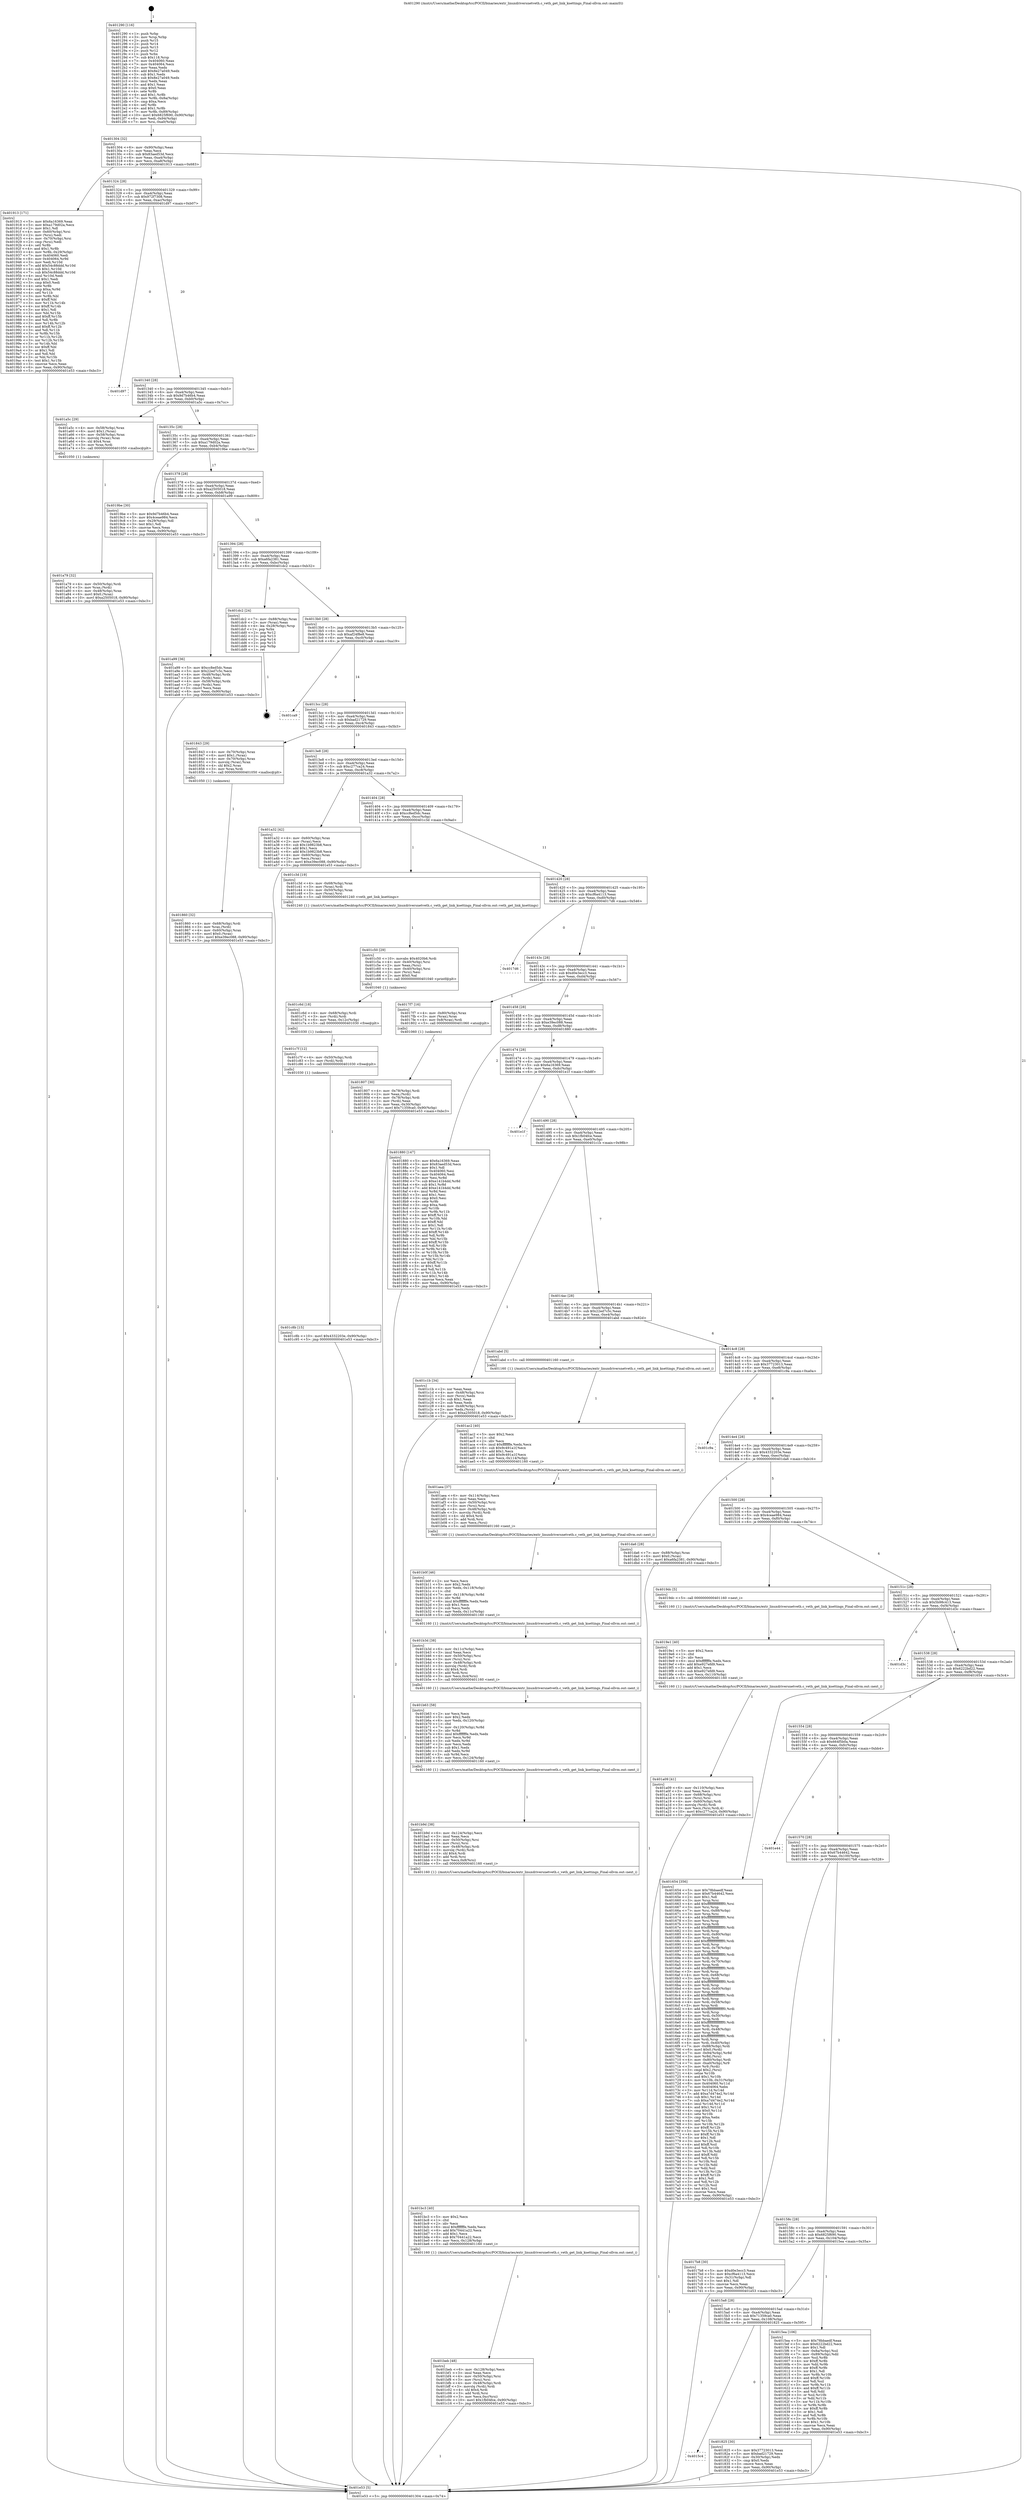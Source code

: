 digraph "0x401290" {
  label = "0x401290 (/mnt/c/Users/mathe/Desktop/tcc/POCII/binaries/extr_linuxdriversnetveth.c_veth_get_link_ksettings_Final-ollvm.out::main(0))"
  labelloc = "t"
  node[shape=record]

  Entry [label="",width=0.3,height=0.3,shape=circle,fillcolor=black,style=filled]
  "0x401304" [label="{
     0x401304 [32]\l
     | [instrs]\l
     &nbsp;&nbsp;0x401304 \<+6\>: mov -0x90(%rbp),%eax\l
     &nbsp;&nbsp;0x40130a \<+2\>: mov %eax,%ecx\l
     &nbsp;&nbsp;0x40130c \<+6\>: sub $0x83aed53d,%ecx\l
     &nbsp;&nbsp;0x401312 \<+6\>: mov %eax,-0xa4(%rbp)\l
     &nbsp;&nbsp;0x401318 \<+6\>: mov %ecx,-0xa8(%rbp)\l
     &nbsp;&nbsp;0x40131e \<+6\>: je 0000000000401913 \<main+0x683\>\l
  }"]
  "0x401913" [label="{
     0x401913 [171]\l
     | [instrs]\l
     &nbsp;&nbsp;0x401913 \<+5\>: mov $0x6a16369,%eax\l
     &nbsp;&nbsp;0x401918 \<+5\>: mov $0xa179d02a,%ecx\l
     &nbsp;&nbsp;0x40191d \<+2\>: mov $0x1,%dl\l
     &nbsp;&nbsp;0x40191f \<+4\>: mov -0x60(%rbp),%rsi\l
     &nbsp;&nbsp;0x401923 \<+2\>: mov (%rsi),%edi\l
     &nbsp;&nbsp;0x401925 \<+4\>: mov -0x70(%rbp),%rsi\l
     &nbsp;&nbsp;0x401929 \<+2\>: cmp (%rsi),%edi\l
     &nbsp;&nbsp;0x40192b \<+4\>: setl %r8b\l
     &nbsp;&nbsp;0x40192f \<+4\>: and $0x1,%r8b\l
     &nbsp;&nbsp;0x401933 \<+4\>: mov %r8b,-0x29(%rbp)\l
     &nbsp;&nbsp;0x401937 \<+7\>: mov 0x404060,%edi\l
     &nbsp;&nbsp;0x40193e \<+8\>: mov 0x404064,%r9d\l
     &nbsp;&nbsp;0x401946 \<+3\>: mov %edi,%r10d\l
     &nbsp;&nbsp;0x401949 \<+7\>: add $0x54c88ddd,%r10d\l
     &nbsp;&nbsp;0x401950 \<+4\>: sub $0x1,%r10d\l
     &nbsp;&nbsp;0x401954 \<+7\>: sub $0x54c88ddd,%r10d\l
     &nbsp;&nbsp;0x40195b \<+4\>: imul %r10d,%edi\l
     &nbsp;&nbsp;0x40195f \<+3\>: and $0x1,%edi\l
     &nbsp;&nbsp;0x401962 \<+3\>: cmp $0x0,%edi\l
     &nbsp;&nbsp;0x401965 \<+4\>: sete %r8b\l
     &nbsp;&nbsp;0x401969 \<+4\>: cmp $0xa,%r9d\l
     &nbsp;&nbsp;0x40196d \<+4\>: setl %r11b\l
     &nbsp;&nbsp;0x401971 \<+3\>: mov %r8b,%bl\l
     &nbsp;&nbsp;0x401974 \<+3\>: xor $0xff,%bl\l
     &nbsp;&nbsp;0x401977 \<+3\>: mov %r11b,%r14b\l
     &nbsp;&nbsp;0x40197a \<+4\>: xor $0xff,%r14b\l
     &nbsp;&nbsp;0x40197e \<+3\>: xor $0x1,%dl\l
     &nbsp;&nbsp;0x401981 \<+3\>: mov %bl,%r15b\l
     &nbsp;&nbsp;0x401984 \<+4\>: and $0xff,%r15b\l
     &nbsp;&nbsp;0x401988 \<+3\>: and %dl,%r8b\l
     &nbsp;&nbsp;0x40198b \<+3\>: mov %r14b,%r12b\l
     &nbsp;&nbsp;0x40198e \<+4\>: and $0xff,%r12b\l
     &nbsp;&nbsp;0x401992 \<+3\>: and %dl,%r11b\l
     &nbsp;&nbsp;0x401995 \<+3\>: or %r8b,%r15b\l
     &nbsp;&nbsp;0x401998 \<+3\>: or %r11b,%r12b\l
     &nbsp;&nbsp;0x40199b \<+3\>: xor %r12b,%r15b\l
     &nbsp;&nbsp;0x40199e \<+3\>: or %r14b,%bl\l
     &nbsp;&nbsp;0x4019a1 \<+3\>: xor $0xff,%bl\l
     &nbsp;&nbsp;0x4019a4 \<+3\>: or $0x1,%dl\l
     &nbsp;&nbsp;0x4019a7 \<+2\>: and %dl,%bl\l
     &nbsp;&nbsp;0x4019a9 \<+3\>: or %bl,%r15b\l
     &nbsp;&nbsp;0x4019ac \<+4\>: test $0x1,%r15b\l
     &nbsp;&nbsp;0x4019b0 \<+3\>: cmovne %ecx,%eax\l
     &nbsp;&nbsp;0x4019b3 \<+6\>: mov %eax,-0x90(%rbp)\l
     &nbsp;&nbsp;0x4019b9 \<+5\>: jmp 0000000000401e53 \<main+0xbc3\>\l
  }"]
  "0x401324" [label="{
     0x401324 [28]\l
     | [instrs]\l
     &nbsp;&nbsp;0x401324 \<+5\>: jmp 0000000000401329 \<main+0x99\>\l
     &nbsp;&nbsp;0x401329 \<+6\>: mov -0xa4(%rbp),%eax\l
     &nbsp;&nbsp;0x40132f \<+5\>: sub $0x972f7308,%eax\l
     &nbsp;&nbsp;0x401334 \<+6\>: mov %eax,-0xac(%rbp)\l
     &nbsp;&nbsp;0x40133a \<+6\>: je 0000000000401d97 \<main+0xb07\>\l
  }"]
  Exit [label="",width=0.3,height=0.3,shape=circle,fillcolor=black,style=filled,peripheries=2]
  "0x401d97" [label="{
     0x401d97\l
  }", style=dashed]
  "0x401340" [label="{
     0x401340 [28]\l
     | [instrs]\l
     &nbsp;&nbsp;0x401340 \<+5\>: jmp 0000000000401345 \<main+0xb5\>\l
     &nbsp;&nbsp;0x401345 \<+6\>: mov -0xa4(%rbp),%eax\l
     &nbsp;&nbsp;0x40134b \<+5\>: sub $0x9d7b46b4,%eax\l
     &nbsp;&nbsp;0x401350 \<+6\>: mov %eax,-0xb0(%rbp)\l
     &nbsp;&nbsp;0x401356 \<+6\>: je 0000000000401a5c \<main+0x7cc\>\l
  }"]
  "0x401c8b" [label="{
     0x401c8b [15]\l
     | [instrs]\l
     &nbsp;&nbsp;0x401c8b \<+10\>: movl $0x4332203e,-0x90(%rbp)\l
     &nbsp;&nbsp;0x401c95 \<+5\>: jmp 0000000000401e53 \<main+0xbc3\>\l
  }"]
  "0x401a5c" [label="{
     0x401a5c [29]\l
     | [instrs]\l
     &nbsp;&nbsp;0x401a5c \<+4\>: mov -0x58(%rbp),%rax\l
     &nbsp;&nbsp;0x401a60 \<+6\>: movl $0x1,(%rax)\l
     &nbsp;&nbsp;0x401a66 \<+4\>: mov -0x58(%rbp),%rax\l
     &nbsp;&nbsp;0x401a6a \<+3\>: movslq (%rax),%rax\l
     &nbsp;&nbsp;0x401a6d \<+4\>: shl $0x4,%rax\l
     &nbsp;&nbsp;0x401a71 \<+3\>: mov %rax,%rdi\l
     &nbsp;&nbsp;0x401a74 \<+5\>: call 0000000000401050 \<malloc@plt\>\l
     | [calls]\l
     &nbsp;&nbsp;0x401050 \{1\} (unknown)\l
  }"]
  "0x40135c" [label="{
     0x40135c [28]\l
     | [instrs]\l
     &nbsp;&nbsp;0x40135c \<+5\>: jmp 0000000000401361 \<main+0xd1\>\l
     &nbsp;&nbsp;0x401361 \<+6\>: mov -0xa4(%rbp),%eax\l
     &nbsp;&nbsp;0x401367 \<+5\>: sub $0xa179d02a,%eax\l
     &nbsp;&nbsp;0x40136c \<+6\>: mov %eax,-0xb4(%rbp)\l
     &nbsp;&nbsp;0x401372 \<+6\>: je 00000000004019be \<main+0x72e\>\l
  }"]
  "0x401c7f" [label="{
     0x401c7f [12]\l
     | [instrs]\l
     &nbsp;&nbsp;0x401c7f \<+4\>: mov -0x50(%rbp),%rdi\l
     &nbsp;&nbsp;0x401c83 \<+3\>: mov (%rdi),%rdi\l
     &nbsp;&nbsp;0x401c86 \<+5\>: call 0000000000401030 \<free@plt\>\l
     | [calls]\l
     &nbsp;&nbsp;0x401030 \{1\} (unknown)\l
  }"]
  "0x4019be" [label="{
     0x4019be [30]\l
     | [instrs]\l
     &nbsp;&nbsp;0x4019be \<+5\>: mov $0x9d7b46b4,%eax\l
     &nbsp;&nbsp;0x4019c3 \<+5\>: mov $0x4ceae984,%ecx\l
     &nbsp;&nbsp;0x4019c8 \<+3\>: mov -0x29(%rbp),%dl\l
     &nbsp;&nbsp;0x4019cb \<+3\>: test $0x1,%dl\l
     &nbsp;&nbsp;0x4019ce \<+3\>: cmovne %ecx,%eax\l
     &nbsp;&nbsp;0x4019d1 \<+6\>: mov %eax,-0x90(%rbp)\l
     &nbsp;&nbsp;0x4019d7 \<+5\>: jmp 0000000000401e53 \<main+0xbc3\>\l
  }"]
  "0x401378" [label="{
     0x401378 [28]\l
     | [instrs]\l
     &nbsp;&nbsp;0x401378 \<+5\>: jmp 000000000040137d \<main+0xed\>\l
     &nbsp;&nbsp;0x40137d \<+6\>: mov -0xa4(%rbp),%eax\l
     &nbsp;&nbsp;0x401383 \<+5\>: sub $0xa2505018,%eax\l
     &nbsp;&nbsp;0x401388 \<+6\>: mov %eax,-0xb8(%rbp)\l
     &nbsp;&nbsp;0x40138e \<+6\>: je 0000000000401a99 \<main+0x809\>\l
  }"]
  "0x401c6d" [label="{
     0x401c6d [18]\l
     | [instrs]\l
     &nbsp;&nbsp;0x401c6d \<+4\>: mov -0x68(%rbp),%rdi\l
     &nbsp;&nbsp;0x401c71 \<+3\>: mov (%rdi),%rdi\l
     &nbsp;&nbsp;0x401c74 \<+6\>: mov %eax,-0x12c(%rbp)\l
     &nbsp;&nbsp;0x401c7a \<+5\>: call 0000000000401030 \<free@plt\>\l
     | [calls]\l
     &nbsp;&nbsp;0x401030 \{1\} (unknown)\l
  }"]
  "0x401a99" [label="{
     0x401a99 [36]\l
     | [instrs]\l
     &nbsp;&nbsp;0x401a99 \<+5\>: mov $0xcc8ed5dc,%eax\l
     &nbsp;&nbsp;0x401a9e \<+5\>: mov $0x22ed7c5c,%ecx\l
     &nbsp;&nbsp;0x401aa3 \<+4\>: mov -0x48(%rbp),%rdx\l
     &nbsp;&nbsp;0x401aa7 \<+2\>: mov (%rdx),%esi\l
     &nbsp;&nbsp;0x401aa9 \<+4\>: mov -0x58(%rbp),%rdx\l
     &nbsp;&nbsp;0x401aad \<+2\>: cmp (%rdx),%esi\l
     &nbsp;&nbsp;0x401aaf \<+3\>: cmovl %ecx,%eax\l
     &nbsp;&nbsp;0x401ab2 \<+6\>: mov %eax,-0x90(%rbp)\l
     &nbsp;&nbsp;0x401ab8 \<+5\>: jmp 0000000000401e53 \<main+0xbc3\>\l
  }"]
  "0x401394" [label="{
     0x401394 [28]\l
     | [instrs]\l
     &nbsp;&nbsp;0x401394 \<+5\>: jmp 0000000000401399 \<main+0x109\>\l
     &nbsp;&nbsp;0x401399 \<+6\>: mov -0xa4(%rbp),%eax\l
     &nbsp;&nbsp;0x40139f \<+5\>: sub $0xa6fa2381,%eax\l
     &nbsp;&nbsp;0x4013a4 \<+6\>: mov %eax,-0xbc(%rbp)\l
     &nbsp;&nbsp;0x4013aa \<+6\>: je 0000000000401dc2 \<main+0xb32\>\l
  }"]
  "0x401c50" [label="{
     0x401c50 [29]\l
     | [instrs]\l
     &nbsp;&nbsp;0x401c50 \<+10\>: movabs $0x4020b6,%rdi\l
     &nbsp;&nbsp;0x401c5a \<+4\>: mov -0x40(%rbp),%rsi\l
     &nbsp;&nbsp;0x401c5e \<+2\>: mov %eax,(%rsi)\l
     &nbsp;&nbsp;0x401c60 \<+4\>: mov -0x40(%rbp),%rsi\l
     &nbsp;&nbsp;0x401c64 \<+2\>: mov (%rsi),%esi\l
     &nbsp;&nbsp;0x401c66 \<+2\>: mov $0x0,%al\l
     &nbsp;&nbsp;0x401c68 \<+5\>: call 0000000000401040 \<printf@plt\>\l
     | [calls]\l
     &nbsp;&nbsp;0x401040 \{1\} (unknown)\l
  }"]
  "0x401dc2" [label="{
     0x401dc2 [24]\l
     | [instrs]\l
     &nbsp;&nbsp;0x401dc2 \<+7\>: mov -0x88(%rbp),%rax\l
     &nbsp;&nbsp;0x401dc9 \<+2\>: mov (%rax),%eax\l
     &nbsp;&nbsp;0x401dcb \<+4\>: lea -0x28(%rbp),%rsp\l
     &nbsp;&nbsp;0x401dcf \<+1\>: pop %rbx\l
     &nbsp;&nbsp;0x401dd0 \<+2\>: pop %r12\l
     &nbsp;&nbsp;0x401dd2 \<+2\>: pop %r13\l
     &nbsp;&nbsp;0x401dd4 \<+2\>: pop %r14\l
     &nbsp;&nbsp;0x401dd6 \<+2\>: pop %r15\l
     &nbsp;&nbsp;0x401dd8 \<+1\>: pop %rbp\l
     &nbsp;&nbsp;0x401dd9 \<+1\>: ret\l
  }"]
  "0x4013b0" [label="{
     0x4013b0 [28]\l
     | [instrs]\l
     &nbsp;&nbsp;0x4013b0 \<+5\>: jmp 00000000004013b5 \<main+0x125\>\l
     &nbsp;&nbsp;0x4013b5 \<+6\>: mov -0xa4(%rbp),%eax\l
     &nbsp;&nbsp;0x4013bb \<+5\>: sub $0xaf24f8e8,%eax\l
     &nbsp;&nbsp;0x4013c0 \<+6\>: mov %eax,-0xc0(%rbp)\l
     &nbsp;&nbsp;0x4013c6 \<+6\>: je 0000000000401ca9 \<main+0xa19\>\l
  }"]
  "0x401beb" [label="{
     0x401beb [48]\l
     | [instrs]\l
     &nbsp;&nbsp;0x401beb \<+6\>: mov -0x128(%rbp),%ecx\l
     &nbsp;&nbsp;0x401bf1 \<+3\>: imul %eax,%ecx\l
     &nbsp;&nbsp;0x401bf4 \<+4\>: mov -0x50(%rbp),%rsi\l
     &nbsp;&nbsp;0x401bf8 \<+3\>: mov (%rsi),%rsi\l
     &nbsp;&nbsp;0x401bfb \<+4\>: mov -0x48(%rbp),%rdi\l
     &nbsp;&nbsp;0x401bff \<+3\>: movslq (%rdi),%rdi\l
     &nbsp;&nbsp;0x401c02 \<+4\>: shl $0x4,%rdi\l
     &nbsp;&nbsp;0x401c06 \<+3\>: add %rdi,%rsi\l
     &nbsp;&nbsp;0x401c09 \<+3\>: mov %ecx,0xc(%rsi)\l
     &nbsp;&nbsp;0x401c0c \<+10\>: movl $0x1fb04fce,-0x90(%rbp)\l
     &nbsp;&nbsp;0x401c16 \<+5\>: jmp 0000000000401e53 \<main+0xbc3\>\l
  }"]
  "0x401ca9" [label="{
     0x401ca9\l
  }", style=dashed]
  "0x4013cc" [label="{
     0x4013cc [28]\l
     | [instrs]\l
     &nbsp;&nbsp;0x4013cc \<+5\>: jmp 00000000004013d1 \<main+0x141\>\l
     &nbsp;&nbsp;0x4013d1 \<+6\>: mov -0xa4(%rbp),%eax\l
     &nbsp;&nbsp;0x4013d7 \<+5\>: sub $0xbad21729,%eax\l
     &nbsp;&nbsp;0x4013dc \<+6\>: mov %eax,-0xc4(%rbp)\l
     &nbsp;&nbsp;0x4013e2 \<+6\>: je 0000000000401843 \<main+0x5b3\>\l
  }"]
  "0x401bc3" [label="{
     0x401bc3 [40]\l
     | [instrs]\l
     &nbsp;&nbsp;0x401bc3 \<+5\>: mov $0x2,%ecx\l
     &nbsp;&nbsp;0x401bc8 \<+1\>: cltd\l
     &nbsp;&nbsp;0x401bc9 \<+2\>: idiv %ecx\l
     &nbsp;&nbsp;0x401bcb \<+6\>: imul $0xfffffffe,%edx,%ecx\l
     &nbsp;&nbsp;0x401bd1 \<+6\>: add $0x70441a22,%ecx\l
     &nbsp;&nbsp;0x401bd7 \<+3\>: add $0x1,%ecx\l
     &nbsp;&nbsp;0x401bda \<+6\>: sub $0x70441a22,%ecx\l
     &nbsp;&nbsp;0x401be0 \<+6\>: mov %ecx,-0x128(%rbp)\l
     &nbsp;&nbsp;0x401be6 \<+5\>: call 0000000000401160 \<next_i\>\l
     | [calls]\l
     &nbsp;&nbsp;0x401160 \{1\} (/mnt/c/Users/mathe/Desktop/tcc/POCII/binaries/extr_linuxdriversnetveth.c_veth_get_link_ksettings_Final-ollvm.out::next_i)\l
  }"]
  "0x401843" [label="{
     0x401843 [29]\l
     | [instrs]\l
     &nbsp;&nbsp;0x401843 \<+4\>: mov -0x70(%rbp),%rax\l
     &nbsp;&nbsp;0x401847 \<+6\>: movl $0x1,(%rax)\l
     &nbsp;&nbsp;0x40184d \<+4\>: mov -0x70(%rbp),%rax\l
     &nbsp;&nbsp;0x401851 \<+3\>: movslq (%rax),%rax\l
     &nbsp;&nbsp;0x401854 \<+4\>: shl $0x2,%rax\l
     &nbsp;&nbsp;0x401858 \<+3\>: mov %rax,%rdi\l
     &nbsp;&nbsp;0x40185b \<+5\>: call 0000000000401050 \<malloc@plt\>\l
     | [calls]\l
     &nbsp;&nbsp;0x401050 \{1\} (unknown)\l
  }"]
  "0x4013e8" [label="{
     0x4013e8 [28]\l
     | [instrs]\l
     &nbsp;&nbsp;0x4013e8 \<+5\>: jmp 00000000004013ed \<main+0x15d\>\l
     &nbsp;&nbsp;0x4013ed \<+6\>: mov -0xa4(%rbp),%eax\l
     &nbsp;&nbsp;0x4013f3 \<+5\>: sub $0xc277ca24,%eax\l
     &nbsp;&nbsp;0x4013f8 \<+6\>: mov %eax,-0xc8(%rbp)\l
     &nbsp;&nbsp;0x4013fe \<+6\>: je 0000000000401a32 \<main+0x7a2\>\l
  }"]
  "0x401b9d" [label="{
     0x401b9d [38]\l
     | [instrs]\l
     &nbsp;&nbsp;0x401b9d \<+6\>: mov -0x124(%rbp),%ecx\l
     &nbsp;&nbsp;0x401ba3 \<+3\>: imul %eax,%ecx\l
     &nbsp;&nbsp;0x401ba6 \<+4\>: mov -0x50(%rbp),%rsi\l
     &nbsp;&nbsp;0x401baa \<+3\>: mov (%rsi),%rsi\l
     &nbsp;&nbsp;0x401bad \<+4\>: mov -0x48(%rbp),%rdi\l
     &nbsp;&nbsp;0x401bb1 \<+3\>: movslq (%rdi),%rdi\l
     &nbsp;&nbsp;0x401bb4 \<+4\>: shl $0x4,%rdi\l
     &nbsp;&nbsp;0x401bb8 \<+3\>: add %rdi,%rsi\l
     &nbsp;&nbsp;0x401bbb \<+3\>: mov %ecx,0x8(%rsi)\l
     &nbsp;&nbsp;0x401bbe \<+5\>: call 0000000000401160 \<next_i\>\l
     | [calls]\l
     &nbsp;&nbsp;0x401160 \{1\} (/mnt/c/Users/mathe/Desktop/tcc/POCII/binaries/extr_linuxdriversnetveth.c_veth_get_link_ksettings_Final-ollvm.out::next_i)\l
  }"]
  "0x401a32" [label="{
     0x401a32 [42]\l
     | [instrs]\l
     &nbsp;&nbsp;0x401a32 \<+4\>: mov -0x60(%rbp),%rax\l
     &nbsp;&nbsp;0x401a36 \<+2\>: mov (%rax),%ecx\l
     &nbsp;&nbsp;0x401a38 \<+6\>: sub $0x1b9823b8,%ecx\l
     &nbsp;&nbsp;0x401a3e \<+3\>: add $0x1,%ecx\l
     &nbsp;&nbsp;0x401a41 \<+6\>: add $0x1b9823b8,%ecx\l
     &nbsp;&nbsp;0x401a47 \<+4\>: mov -0x60(%rbp),%rax\l
     &nbsp;&nbsp;0x401a4b \<+2\>: mov %ecx,(%rax)\l
     &nbsp;&nbsp;0x401a4d \<+10\>: movl $0xe39ec088,-0x90(%rbp)\l
     &nbsp;&nbsp;0x401a57 \<+5\>: jmp 0000000000401e53 \<main+0xbc3\>\l
  }"]
  "0x401404" [label="{
     0x401404 [28]\l
     | [instrs]\l
     &nbsp;&nbsp;0x401404 \<+5\>: jmp 0000000000401409 \<main+0x179\>\l
     &nbsp;&nbsp;0x401409 \<+6\>: mov -0xa4(%rbp),%eax\l
     &nbsp;&nbsp;0x40140f \<+5\>: sub $0xcc8ed5dc,%eax\l
     &nbsp;&nbsp;0x401414 \<+6\>: mov %eax,-0xcc(%rbp)\l
     &nbsp;&nbsp;0x40141a \<+6\>: je 0000000000401c3d \<main+0x9ad\>\l
  }"]
  "0x401b63" [label="{
     0x401b63 [58]\l
     | [instrs]\l
     &nbsp;&nbsp;0x401b63 \<+2\>: xor %ecx,%ecx\l
     &nbsp;&nbsp;0x401b65 \<+5\>: mov $0x2,%edx\l
     &nbsp;&nbsp;0x401b6a \<+6\>: mov %edx,-0x120(%rbp)\l
     &nbsp;&nbsp;0x401b70 \<+1\>: cltd\l
     &nbsp;&nbsp;0x401b71 \<+7\>: mov -0x120(%rbp),%r8d\l
     &nbsp;&nbsp;0x401b78 \<+3\>: idiv %r8d\l
     &nbsp;&nbsp;0x401b7b \<+6\>: imul $0xfffffffe,%edx,%edx\l
     &nbsp;&nbsp;0x401b81 \<+3\>: mov %ecx,%r9d\l
     &nbsp;&nbsp;0x401b84 \<+3\>: sub %edx,%r9d\l
     &nbsp;&nbsp;0x401b87 \<+2\>: mov %ecx,%edx\l
     &nbsp;&nbsp;0x401b89 \<+3\>: sub $0x1,%edx\l
     &nbsp;&nbsp;0x401b8c \<+3\>: add %edx,%r9d\l
     &nbsp;&nbsp;0x401b8f \<+3\>: sub %r9d,%ecx\l
     &nbsp;&nbsp;0x401b92 \<+6\>: mov %ecx,-0x124(%rbp)\l
     &nbsp;&nbsp;0x401b98 \<+5\>: call 0000000000401160 \<next_i\>\l
     | [calls]\l
     &nbsp;&nbsp;0x401160 \{1\} (/mnt/c/Users/mathe/Desktop/tcc/POCII/binaries/extr_linuxdriversnetveth.c_veth_get_link_ksettings_Final-ollvm.out::next_i)\l
  }"]
  "0x401c3d" [label="{
     0x401c3d [19]\l
     | [instrs]\l
     &nbsp;&nbsp;0x401c3d \<+4\>: mov -0x68(%rbp),%rax\l
     &nbsp;&nbsp;0x401c41 \<+3\>: mov (%rax),%rdi\l
     &nbsp;&nbsp;0x401c44 \<+4\>: mov -0x50(%rbp),%rax\l
     &nbsp;&nbsp;0x401c48 \<+3\>: mov (%rax),%rsi\l
     &nbsp;&nbsp;0x401c4b \<+5\>: call 0000000000401240 \<veth_get_link_ksettings\>\l
     | [calls]\l
     &nbsp;&nbsp;0x401240 \{1\} (/mnt/c/Users/mathe/Desktop/tcc/POCII/binaries/extr_linuxdriversnetveth.c_veth_get_link_ksettings_Final-ollvm.out::veth_get_link_ksettings)\l
  }"]
  "0x401420" [label="{
     0x401420 [28]\l
     | [instrs]\l
     &nbsp;&nbsp;0x401420 \<+5\>: jmp 0000000000401425 \<main+0x195\>\l
     &nbsp;&nbsp;0x401425 \<+6\>: mov -0xa4(%rbp),%eax\l
     &nbsp;&nbsp;0x40142b \<+5\>: sub $0xcf6a4113,%eax\l
     &nbsp;&nbsp;0x401430 \<+6\>: mov %eax,-0xd0(%rbp)\l
     &nbsp;&nbsp;0x401436 \<+6\>: je 00000000004017d6 \<main+0x546\>\l
  }"]
  "0x401b3d" [label="{
     0x401b3d [38]\l
     | [instrs]\l
     &nbsp;&nbsp;0x401b3d \<+6\>: mov -0x11c(%rbp),%ecx\l
     &nbsp;&nbsp;0x401b43 \<+3\>: imul %eax,%ecx\l
     &nbsp;&nbsp;0x401b46 \<+4\>: mov -0x50(%rbp),%rsi\l
     &nbsp;&nbsp;0x401b4a \<+3\>: mov (%rsi),%rsi\l
     &nbsp;&nbsp;0x401b4d \<+4\>: mov -0x48(%rbp),%rdi\l
     &nbsp;&nbsp;0x401b51 \<+3\>: movslq (%rdi),%rdi\l
     &nbsp;&nbsp;0x401b54 \<+4\>: shl $0x4,%rdi\l
     &nbsp;&nbsp;0x401b58 \<+3\>: add %rdi,%rsi\l
     &nbsp;&nbsp;0x401b5b \<+3\>: mov %ecx,0x4(%rsi)\l
     &nbsp;&nbsp;0x401b5e \<+5\>: call 0000000000401160 \<next_i\>\l
     | [calls]\l
     &nbsp;&nbsp;0x401160 \{1\} (/mnt/c/Users/mathe/Desktop/tcc/POCII/binaries/extr_linuxdriversnetveth.c_veth_get_link_ksettings_Final-ollvm.out::next_i)\l
  }"]
  "0x4017d6" [label="{
     0x4017d6\l
  }", style=dashed]
  "0x40143c" [label="{
     0x40143c [28]\l
     | [instrs]\l
     &nbsp;&nbsp;0x40143c \<+5\>: jmp 0000000000401441 \<main+0x1b1\>\l
     &nbsp;&nbsp;0x401441 \<+6\>: mov -0xa4(%rbp),%eax\l
     &nbsp;&nbsp;0x401447 \<+5\>: sub $0xd0e3ecc3,%eax\l
     &nbsp;&nbsp;0x40144c \<+6\>: mov %eax,-0xd4(%rbp)\l
     &nbsp;&nbsp;0x401452 \<+6\>: je 00000000004017f7 \<main+0x567\>\l
  }"]
  "0x401b0f" [label="{
     0x401b0f [46]\l
     | [instrs]\l
     &nbsp;&nbsp;0x401b0f \<+2\>: xor %ecx,%ecx\l
     &nbsp;&nbsp;0x401b11 \<+5\>: mov $0x2,%edx\l
     &nbsp;&nbsp;0x401b16 \<+6\>: mov %edx,-0x118(%rbp)\l
     &nbsp;&nbsp;0x401b1c \<+1\>: cltd\l
     &nbsp;&nbsp;0x401b1d \<+7\>: mov -0x118(%rbp),%r8d\l
     &nbsp;&nbsp;0x401b24 \<+3\>: idiv %r8d\l
     &nbsp;&nbsp;0x401b27 \<+6\>: imul $0xfffffffe,%edx,%edx\l
     &nbsp;&nbsp;0x401b2d \<+3\>: sub $0x1,%ecx\l
     &nbsp;&nbsp;0x401b30 \<+2\>: sub %ecx,%edx\l
     &nbsp;&nbsp;0x401b32 \<+6\>: mov %edx,-0x11c(%rbp)\l
     &nbsp;&nbsp;0x401b38 \<+5\>: call 0000000000401160 \<next_i\>\l
     | [calls]\l
     &nbsp;&nbsp;0x401160 \{1\} (/mnt/c/Users/mathe/Desktop/tcc/POCII/binaries/extr_linuxdriversnetveth.c_veth_get_link_ksettings_Final-ollvm.out::next_i)\l
  }"]
  "0x4017f7" [label="{
     0x4017f7 [16]\l
     | [instrs]\l
     &nbsp;&nbsp;0x4017f7 \<+4\>: mov -0x80(%rbp),%rax\l
     &nbsp;&nbsp;0x4017fb \<+3\>: mov (%rax),%rax\l
     &nbsp;&nbsp;0x4017fe \<+4\>: mov 0x8(%rax),%rdi\l
     &nbsp;&nbsp;0x401802 \<+5\>: call 0000000000401060 \<atoi@plt\>\l
     | [calls]\l
     &nbsp;&nbsp;0x401060 \{1\} (unknown)\l
  }"]
  "0x401458" [label="{
     0x401458 [28]\l
     | [instrs]\l
     &nbsp;&nbsp;0x401458 \<+5\>: jmp 000000000040145d \<main+0x1cd\>\l
     &nbsp;&nbsp;0x40145d \<+6\>: mov -0xa4(%rbp),%eax\l
     &nbsp;&nbsp;0x401463 \<+5\>: sub $0xe39ec088,%eax\l
     &nbsp;&nbsp;0x401468 \<+6\>: mov %eax,-0xd8(%rbp)\l
     &nbsp;&nbsp;0x40146e \<+6\>: je 0000000000401880 \<main+0x5f0\>\l
  }"]
  "0x401aea" [label="{
     0x401aea [37]\l
     | [instrs]\l
     &nbsp;&nbsp;0x401aea \<+6\>: mov -0x114(%rbp),%ecx\l
     &nbsp;&nbsp;0x401af0 \<+3\>: imul %eax,%ecx\l
     &nbsp;&nbsp;0x401af3 \<+4\>: mov -0x50(%rbp),%rsi\l
     &nbsp;&nbsp;0x401af7 \<+3\>: mov (%rsi),%rsi\l
     &nbsp;&nbsp;0x401afa \<+4\>: mov -0x48(%rbp),%rdi\l
     &nbsp;&nbsp;0x401afe \<+3\>: movslq (%rdi),%rdi\l
     &nbsp;&nbsp;0x401b01 \<+4\>: shl $0x4,%rdi\l
     &nbsp;&nbsp;0x401b05 \<+3\>: add %rdi,%rsi\l
     &nbsp;&nbsp;0x401b08 \<+2\>: mov %ecx,(%rsi)\l
     &nbsp;&nbsp;0x401b0a \<+5\>: call 0000000000401160 \<next_i\>\l
     | [calls]\l
     &nbsp;&nbsp;0x401160 \{1\} (/mnt/c/Users/mathe/Desktop/tcc/POCII/binaries/extr_linuxdriversnetveth.c_veth_get_link_ksettings_Final-ollvm.out::next_i)\l
  }"]
  "0x401880" [label="{
     0x401880 [147]\l
     | [instrs]\l
     &nbsp;&nbsp;0x401880 \<+5\>: mov $0x6a16369,%eax\l
     &nbsp;&nbsp;0x401885 \<+5\>: mov $0x83aed53d,%ecx\l
     &nbsp;&nbsp;0x40188a \<+2\>: mov $0x1,%dl\l
     &nbsp;&nbsp;0x40188c \<+7\>: mov 0x404060,%esi\l
     &nbsp;&nbsp;0x401893 \<+7\>: mov 0x404064,%edi\l
     &nbsp;&nbsp;0x40189a \<+3\>: mov %esi,%r8d\l
     &nbsp;&nbsp;0x40189d \<+7\>: sub $0xe141b4dd,%r8d\l
     &nbsp;&nbsp;0x4018a4 \<+4\>: sub $0x1,%r8d\l
     &nbsp;&nbsp;0x4018a8 \<+7\>: add $0xe141b4dd,%r8d\l
     &nbsp;&nbsp;0x4018af \<+4\>: imul %r8d,%esi\l
     &nbsp;&nbsp;0x4018b3 \<+3\>: and $0x1,%esi\l
     &nbsp;&nbsp;0x4018b6 \<+3\>: cmp $0x0,%esi\l
     &nbsp;&nbsp;0x4018b9 \<+4\>: sete %r9b\l
     &nbsp;&nbsp;0x4018bd \<+3\>: cmp $0xa,%edi\l
     &nbsp;&nbsp;0x4018c0 \<+4\>: setl %r10b\l
     &nbsp;&nbsp;0x4018c4 \<+3\>: mov %r9b,%r11b\l
     &nbsp;&nbsp;0x4018c7 \<+4\>: xor $0xff,%r11b\l
     &nbsp;&nbsp;0x4018cb \<+3\>: mov %r10b,%bl\l
     &nbsp;&nbsp;0x4018ce \<+3\>: xor $0xff,%bl\l
     &nbsp;&nbsp;0x4018d1 \<+3\>: xor $0x1,%dl\l
     &nbsp;&nbsp;0x4018d4 \<+3\>: mov %r11b,%r14b\l
     &nbsp;&nbsp;0x4018d7 \<+4\>: and $0xff,%r14b\l
     &nbsp;&nbsp;0x4018db \<+3\>: and %dl,%r9b\l
     &nbsp;&nbsp;0x4018de \<+3\>: mov %bl,%r15b\l
     &nbsp;&nbsp;0x4018e1 \<+4\>: and $0xff,%r15b\l
     &nbsp;&nbsp;0x4018e5 \<+3\>: and %dl,%r10b\l
     &nbsp;&nbsp;0x4018e8 \<+3\>: or %r9b,%r14b\l
     &nbsp;&nbsp;0x4018eb \<+3\>: or %r10b,%r15b\l
     &nbsp;&nbsp;0x4018ee \<+3\>: xor %r15b,%r14b\l
     &nbsp;&nbsp;0x4018f1 \<+3\>: or %bl,%r11b\l
     &nbsp;&nbsp;0x4018f4 \<+4\>: xor $0xff,%r11b\l
     &nbsp;&nbsp;0x4018f8 \<+3\>: or $0x1,%dl\l
     &nbsp;&nbsp;0x4018fb \<+3\>: and %dl,%r11b\l
     &nbsp;&nbsp;0x4018fe \<+3\>: or %r11b,%r14b\l
     &nbsp;&nbsp;0x401901 \<+4\>: test $0x1,%r14b\l
     &nbsp;&nbsp;0x401905 \<+3\>: cmovne %ecx,%eax\l
     &nbsp;&nbsp;0x401908 \<+6\>: mov %eax,-0x90(%rbp)\l
     &nbsp;&nbsp;0x40190e \<+5\>: jmp 0000000000401e53 \<main+0xbc3\>\l
  }"]
  "0x401474" [label="{
     0x401474 [28]\l
     | [instrs]\l
     &nbsp;&nbsp;0x401474 \<+5\>: jmp 0000000000401479 \<main+0x1e9\>\l
     &nbsp;&nbsp;0x401479 \<+6\>: mov -0xa4(%rbp),%eax\l
     &nbsp;&nbsp;0x40147f \<+5\>: sub $0x6a16369,%eax\l
     &nbsp;&nbsp;0x401484 \<+6\>: mov %eax,-0xdc(%rbp)\l
     &nbsp;&nbsp;0x40148a \<+6\>: je 0000000000401e1f \<main+0xb8f\>\l
  }"]
  "0x401ac2" [label="{
     0x401ac2 [40]\l
     | [instrs]\l
     &nbsp;&nbsp;0x401ac2 \<+5\>: mov $0x2,%ecx\l
     &nbsp;&nbsp;0x401ac7 \<+1\>: cltd\l
     &nbsp;&nbsp;0x401ac8 \<+2\>: idiv %ecx\l
     &nbsp;&nbsp;0x401aca \<+6\>: imul $0xfffffffe,%edx,%ecx\l
     &nbsp;&nbsp;0x401ad0 \<+6\>: sub $0x9c491a1f,%ecx\l
     &nbsp;&nbsp;0x401ad6 \<+3\>: add $0x1,%ecx\l
     &nbsp;&nbsp;0x401ad9 \<+6\>: add $0x9c491a1f,%ecx\l
     &nbsp;&nbsp;0x401adf \<+6\>: mov %ecx,-0x114(%rbp)\l
     &nbsp;&nbsp;0x401ae5 \<+5\>: call 0000000000401160 \<next_i\>\l
     | [calls]\l
     &nbsp;&nbsp;0x401160 \{1\} (/mnt/c/Users/mathe/Desktop/tcc/POCII/binaries/extr_linuxdriversnetveth.c_veth_get_link_ksettings_Final-ollvm.out::next_i)\l
  }"]
  "0x401e1f" [label="{
     0x401e1f\l
  }", style=dashed]
  "0x401490" [label="{
     0x401490 [28]\l
     | [instrs]\l
     &nbsp;&nbsp;0x401490 \<+5\>: jmp 0000000000401495 \<main+0x205\>\l
     &nbsp;&nbsp;0x401495 \<+6\>: mov -0xa4(%rbp),%eax\l
     &nbsp;&nbsp;0x40149b \<+5\>: sub $0x1fb04fce,%eax\l
     &nbsp;&nbsp;0x4014a0 \<+6\>: mov %eax,-0xe0(%rbp)\l
     &nbsp;&nbsp;0x4014a6 \<+6\>: je 0000000000401c1b \<main+0x98b\>\l
  }"]
  "0x401a79" [label="{
     0x401a79 [32]\l
     | [instrs]\l
     &nbsp;&nbsp;0x401a79 \<+4\>: mov -0x50(%rbp),%rdi\l
     &nbsp;&nbsp;0x401a7d \<+3\>: mov %rax,(%rdi)\l
     &nbsp;&nbsp;0x401a80 \<+4\>: mov -0x48(%rbp),%rax\l
     &nbsp;&nbsp;0x401a84 \<+6\>: movl $0x0,(%rax)\l
     &nbsp;&nbsp;0x401a8a \<+10\>: movl $0xa2505018,-0x90(%rbp)\l
     &nbsp;&nbsp;0x401a94 \<+5\>: jmp 0000000000401e53 \<main+0xbc3\>\l
  }"]
  "0x401c1b" [label="{
     0x401c1b [34]\l
     | [instrs]\l
     &nbsp;&nbsp;0x401c1b \<+2\>: xor %eax,%eax\l
     &nbsp;&nbsp;0x401c1d \<+4\>: mov -0x48(%rbp),%rcx\l
     &nbsp;&nbsp;0x401c21 \<+2\>: mov (%rcx),%edx\l
     &nbsp;&nbsp;0x401c23 \<+3\>: sub $0x1,%eax\l
     &nbsp;&nbsp;0x401c26 \<+2\>: sub %eax,%edx\l
     &nbsp;&nbsp;0x401c28 \<+4\>: mov -0x48(%rbp),%rcx\l
     &nbsp;&nbsp;0x401c2c \<+2\>: mov %edx,(%rcx)\l
     &nbsp;&nbsp;0x401c2e \<+10\>: movl $0xa2505018,-0x90(%rbp)\l
     &nbsp;&nbsp;0x401c38 \<+5\>: jmp 0000000000401e53 \<main+0xbc3\>\l
  }"]
  "0x4014ac" [label="{
     0x4014ac [28]\l
     | [instrs]\l
     &nbsp;&nbsp;0x4014ac \<+5\>: jmp 00000000004014b1 \<main+0x221\>\l
     &nbsp;&nbsp;0x4014b1 \<+6\>: mov -0xa4(%rbp),%eax\l
     &nbsp;&nbsp;0x4014b7 \<+5\>: sub $0x22ed7c5c,%eax\l
     &nbsp;&nbsp;0x4014bc \<+6\>: mov %eax,-0xe4(%rbp)\l
     &nbsp;&nbsp;0x4014c2 \<+6\>: je 0000000000401abd \<main+0x82d\>\l
  }"]
  "0x401a09" [label="{
     0x401a09 [41]\l
     | [instrs]\l
     &nbsp;&nbsp;0x401a09 \<+6\>: mov -0x110(%rbp),%ecx\l
     &nbsp;&nbsp;0x401a0f \<+3\>: imul %eax,%ecx\l
     &nbsp;&nbsp;0x401a12 \<+4\>: mov -0x68(%rbp),%rsi\l
     &nbsp;&nbsp;0x401a16 \<+3\>: mov (%rsi),%rsi\l
     &nbsp;&nbsp;0x401a19 \<+4\>: mov -0x60(%rbp),%rdi\l
     &nbsp;&nbsp;0x401a1d \<+3\>: movslq (%rdi),%rdi\l
     &nbsp;&nbsp;0x401a20 \<+3\>: mov %ecx,(%rsi,%rdi,4)\l
     &nbsp;&nbsp;0x401a23 \<+10\>: movl $0xc277ca24,-0x90(%rbp)\l
     &nbsp;&nbsp;0x401a2d \<+5\>: jmp 0000000000401e53 \<main+0xbc3\>\l
  }"]
  "0x401abd" [label="{
     0x401abd [5]\l
     | [instrs]\l
     &nbsp;&nbsp;0x401abd \<+5\>: call 0000000000401160 \<next_i\>\l
     | [calls]\l
     &nbsp;&nbsp;0x401160 \{1\} (/mnt/c/Users/mathe/Desktop/tcc/POCII/binaries/extr_linuxdriversnetveth.c_veth_get_link_ksettings_Final-ollvm.out::next_i)\l
  }"]
  "0x4014c8" [label="{
     0x4014c8 [28]\l
     | [instrs]\l
     &nbsp;&nbsp;0x4014c8 \<+5\>: jmp 00000000004014cd \<main+0x23d\>\l
     &nbsp;&nbsp;0x4014cd \<+6\>: mov -0xa4(%rbp),%eax\l
     &nbsp;&nbsp;0x4014d3 \<+5\>: sub $0x37723013,%eax\l
     &nbsp;&nbsp;0x4014d8 \<+6\>: mov %eax,-0xe8(%rbp)\l
     &nbsp;&nbsp;0x4014de \<+6\>: je 0000000000401c9a \<main+0xa0a\>\l
  }"]
  "0x4019e1" [label="{
     0x4019e1 [40]\l
     | [instrs]\l
     &nbsp;&nbsp;0x4019e1 \<+5\>: mov $0x2,%ecx\l
     &nbsp;&nbsp;0x4019e6 \<+1\>: cltd\l
     &nbsp;&nbsp;0x4019e7 \<+2\>: idiv %ecx\l
     &nbsp;&nbsp;0x4019e9 \<+6\>: imul $0xfffffffe,%edx,%ecx\l
     &nbsp;&nbsp;0x4019ef \<+6\>: add $0xe927efd9,%ecx\l
     &nbsp;&nbsp;0x4019f5 \<+3\>: add $0x1,%ecx\l
     &nbsp;&nbsp;0x4019f8 \<+6\>: sub $0xe927efd9,%ecx\l
     &nbsp;&nbsp;0x4019fe \<+6\>: mov %ecx,-0x110(%rbp)\l
     &nbsp;&nbsp;0x401a04 \<+5\>: call 0000000000401160 \<next_i\>\l
     | [calls]\l
     &nbsp;&nbsp;0x401160 \{1\} (/mnt/c/Users/mathe/Desktop/tcc/POCII/binaries/extr_linuxdriversnetveth.c_veth_get_link_ksettings_Final-ollvm.out::next_i)\l
  }"]
  "0x401c9a" [label="{
     0x401c9a\l
  }", style=dashed]
  "0x4014e4" [label="{
     0x4014e4 [28]\l
     | [instrs]\l
     &nbsp;&nbsp;0x4014e4 \<+5\>: jmp 00000000004014e9 \<main+0x259\>\l
     &nbsp;&nbsp;0x4014e9 \<+6\>: mov -0xa4(%rbp),%eax\l
     &nbsp;&nbsp;0x4014ef \<+5\>: sub $0x4332203e,%eax\l
     &nbsp;&nbsp;0x4014f4 \<+6\>: mov %eax,-0xec(%rbp)\l
     &nbsp;&nbsp;0x4014fa \<+6\>: je 0000000000401da6 \<main+0xb16\>\l
  }"]
  "0x401860" [label="{
     0x401860 [32]\l
     | [instrs]\l
     &nbsp;&nbsp;0x401860 \<+4\>: mov -0x68(%rbp),%rdi\l
     &nbsp;&nbsp;0x401864 \<+3\>: mov %rax,(%rdi)\l
     &nbsp;&nbsp;0x401867 \<+4\>: mov -0x60(%rbp),%rax\l
     &nbsp;&nbsp;0x40186b \<+6\>: movl $0x0,(%rax)\l
     &nbsp;&nbsp;0x401871 \<+10\>: movl $0xe39ec088,-0x90(%rbp)\l
     &nbsp;&nbsp;0x40187b \<+5\>: jmp 0000000000401e53 \<main+0xbc3\>\l
  }"]
  "0x401da6" [label="{
     0x401da6 [28]\l
     | [instrs]\l
     &nbsp;&nbsp;0x401da6 \<+7\>: mov -0x88(%rbp),%rax\l
     &nbsp;&nbsp;0x401dad \<+6\>: movl $0x0,(%rax)\l
     &nbsp;&nbsp;0x401db3 \<+10\>: movl $0xa6fa2381,-0x90(%rbp)\l
     &nbsp;&nbsp;0x401dbd \<+5\>: jmp 0000000000401e53 \<main+0xbc3\>\l
  }"]
  "0x401500" [label="{
     0x401500 [28]\l
     | [instrs]\l
     &nbsp;&nbsp;0x401500 \<+5\>: jmp 0000000000401505 \<main+0x275\>\l
     &nbsp;&nbsp;0x401505 \<+6\>: mov -0xa4(%rbp),%eax\l
     &nbsp;&nbsp;0x40150b \<+5\>: sub $0x4ceae984,%eax\l
     &nbsp;&nbsp;0x401510 \<+6\>: mov %eax,-0xf0(%rbp)\l
     &nbsp;&nbsp;0x401516 \<+6\>: je 00000000004019dc \<main+0x74c\>\l
  }"]
  "0x4015c4" [label="{
     0x4015c4\l
  }", style=dashed]
  "0x4019dc" [label="{
     0x4019dc [5]\l
     | [instrs]\l
     &nbsp;&nbsp;0x4019dc \<+5\>: call 0000000000401160 \<next_i\>\l
     | [calls]\l
     &nbsp;&nbsp;0x401160 \{1\} (/mnt/c/Users/mathe/Desktop/tcc/POCII/binaries/extr_linuxdriversnetveth.c_veth_get_link_ksettings_Final-ollvm.out::next_i)\l
  }"]
  "0x40151c" [label="{
     0x40151c [28]\l
     | [instrs]\l
     &nbsp;&nbsp;0x40151c \<+5\>: jmp 0000000000401521 \<main+0x291\>\l
     &nbsp;&nbsp;0x401521 \<+6\>: mov -0xa4(%rbp),%eax\l
     &nbsp;&nbsp;0x401527 \<+5\>: sub $0x5b98c413,%eax\l
     &nbsp;&nbsp;0x40152c \<+6\>: mov %eax,-0xf4(%rbp)\l
     &nbsp;&nbsp;0x401532 \<+6\>: je 0000000000401d3c \<main+0xaac\>\l
  }"]
  "0x401825" [label="{
     0x401825 [30]\l
     | [instrs]\l
     &nbsp;&nbsp;0x401825 \<+5\>: mov $0x37723013,%eax\l
     &nbsp;&nbsp;0x40182a \<+5\>: mov $0xbad21729,%ecx\l
     &nbsp;&nbsp;0x40182f \<+3\>: mov -0x30(%rbp),%edx\l
     &nbsp;&nbsp;0x401832 \<+3\>: cmp $0x0,%edx\l
     &nbsp;&nbsp;0x401835 \<+3\>: cmove %ecx,%eax\l
     &nbsp;&nbsp;0x401838 \<+6\>: mov %eax,-0x90(%rbp)\l
     &nbsp;&nbsp;0x40183e \<+5\>: jmp 0000000000401e53 \<main+0xbc3\>\l
  }"]
  "0x401d3c" [label="{
     0x401d3c\l
  }", style=dashed]
  "0x401538" [label="{
     0x401538 [28]\l
     | [instrs]\l
     &nbsp;&nbsp;0x401538 \<+5\>: jmp 000000000040153d \<main+0x2ad\>\l
     &nbsp;&nbsp;0x40153d \<+6\>: mov -0xa4(%rbp),%eax\l
     &nbsp;&nbsp;0x401543 \<+5\>: sub $0x6222bd22,%eax\l
     &nbsp;&nbsp;0x401548 \<+6\>: mov %eax,-0xf8(%rbp)\l
     &nbsp;&nbsp;0x40154e \<+6\>: je 0000000000401654 \<main+0x3c4\>\l
  }"]
  "0x401807" [label="{
     0x401807 [30]\l
     | [instrs]\l
     &nbsp;&nbsp;0x401807 \<+4\>: mov -0x78(%rbp),%rdi\l
     &nbsp;&nbsp;0x40180b \<+2\>: mov %eax,(%rdi)\l
     &nbsp;&nbsp;0x40180d \<+4\>: mov -0x78(%rbp),%rdi\l
     &nbsp;&nbsp;0x401811 \<+2\>: mov (%rdi),%eax\l
     &nbsp;&nbsp;0x401813 \<+3\>: mov %eax,-0x30(%rbp)\l
     &nbsp;&nbsp;0x401816 \<+10\>: movl $0x71359ca0,-0x90(%rbp)\l
     &nbsp;&nbsp;0x401820 \<+5\>: jmp 0000000000401e53 \<main+0xbc3\>\l
  }"]
  "0x401654" [label="{
     0x401654 [356]\l
     | [instrs]\l
     &nbsp;&nbsp;0x401654 \<+5\>: mov $0x78bbaedf,%eax\l
     &nbsp;&nbsp;0x401659 \<+5\>: mov $0x67b44642,%ecx\l
     &nbsp;&nbsp;0x40165e \<+2\>: mov $0x1,%dl\l
     &nbsp;&nbsp;0x401660 \<+3\>: mov %rsp,%rsi\l
     &nbsp;&nbsp;0x401663 \<+4\>: add $0xfffffffffffffff0,%rsi\l
     &nbsp;&nbsp;0x401667 \<+3\>: mov %rsi,%rsp\l
     &nbsp;&nbsp;0x40166a \<+7\>: mov %rsi,-0x88(%rbp)\l
     &nbsp;&nbsp;0x401671 \<+3\>: mov %rsp,%rsi\l
     &nbsp;&nbsp;0x401674 \<+4\>: add $0xfffffffffffffff0,%rsi\l
     &nbsp;&nbsp;0x401678 \<+3\>: mov %rsi,%rsp\l
     &nbsp;&nbsp;0x40167b \<+3\>: mov %rsp,%rdi\l
     &nbsp;&nbsp;0x40167e \<+4\>: add $0xfffffffffffffff0,%rdi\l
     &nbsp;&nbsp;0x401682 \<+3\>: mov %rdi,%rsp\l
     &nbsp;&nbsp;0x401685 \<+4\>: mov %rdi,-0x80(%rbp)\l
     &nbsp;&nbsp;0x401689 \<+3\>: mov %rsp,%rdi\l
     &nbsp;&nbsp;0x40168c \<+4\>: add $0xfffffffffffffff0,%rdi\l
     &nbsp;&nbsp;0x401690 \<+3\>: mov %rdi,%rsp\l
     &nbsp;&nbsp;0x401693 \<+4\>: mov %rdi,-0x78(%rbp)\l
     &nbsp;&nbsp;0x401697 \<+3\>: mov %rsp,%rdi\l
     &nbsp;&nbsp;0x40169a \<+4\>: add $0xfffffffffffffff0,%rdi\l
     &nbsp;&nbsp;0x40169e \<+3\>: mov %rdi,%rsp\l
     &nbsp;&nbsp;0x4016a1 \<+4\>: mov %rdi,-0x70(%rbp)\l
     &nbsp;&nbsp;0x4016a5 \<+3\>: mov %rsp,%rdi\l
     &nbsp;&nbsp;0x4016a8 \<+4\>: add $0xfffffffffffffff0,%rdi\l
     &nbsp;&nbsp;0x4016ac \<+3\>: mov %rdi,%rsp\l
     &nbsp;&nbsp;0x4016af \<+4\>: mov %rdi,-0x68(%rbp)\l
     &nbsp;&nbsp;0x4016b3 \<+3\>: mov %rsp,%rdi\l
     &nbsp;&nbsp;0x4016b6 \<+4\>: add $0xfffffffffffffff0,%rdi\l
     &nbsp;&nbsp;0x4016ba \<+3\>: mov %rdi,%rsp\l
     &nbsp;&nbsp;0x4016bd \<+4\>: mov %rdi,-0x60(%rbp)\l
     &nbsp;&nbsp;0x4016c1 \<+3\>: mov %rsp,%rdi\l
     &nbsp;&nbsp;0x4016c4 \<+4\>: add $0xfffffffffffffff0,%rdi\l
     &nbsp;&nbsp;0x4016c8 \<+3\>: mov %rdi,%rsp\l
     &nbsp;&nbsp;0x4016cb \<+4\>: mov %rdi,-0x58(%rbp)\l
     &nbsp;&nbsp;0x4016cf \<+3\>: mov %rsp,%rdi\l
     &nbsp;&nbsp;0x4016d2 \<+4\>: add $0xfffffffffffffff0,%rdi\l
     &nbsp;&nbsp;0x4016d6 \<+3\>: mov %rdi,%rsp\l
     &nbsp;&nbsp;0x4016d9 \<+4\>: mov %rdi,-0x50(%rbp)\l
     &nbsp;&nbsp;0x4016dd \<+3\>: mov %rsp,%rdi\l
     &nbsp;&nbsp;0x4016e0 \<+4\>: add $0xfffffffffffffff0,%rdi\l
     &nbsp;&nbsp;0x4016e4 \<+3\>: mov %rdi,%rsp\l
     &nbsp;&nbsp;0x4016e7 \<+4\>: mov %rdi,-0x48(%rbp)\l
     &nbsp;&nbsp;0x4016eb \<+3\>: mov %rsp,%rdi\l
     &nbsp;&nbsp;0x4016ee \<+4\>: add $0xfffffffffffffff0,%rdi\l
     &nbsp;&nbsp;0x4016f2 \<+3\>: mov %rdi,%rsp\l
     &nbsp;&nbsp;0x4016f5 \<+4\>: mov %rdi,-0x40(%rbp)\l
     &nbsp;&nbsp;0x4016f9 \<+7\>: mov -0x88(%rbp),%rdi\l
     &nbsp;&nbsp;0x401700 \<+6\>: movl $0x0,(%rdi)\l
     &nbsp;&nbsp;0x401706 \<+7\>: mov -0x94(%rbp),%r8d\l
     &nbsp;&nbsp;0x40170d \<+3\>: mov %r8d,(%rsi)\l
     &nbsp;&nbsp;0x401710 \<+4\>: mov -0x80(%rbp),%rdi\l
     &nbsp;&nbsp;0x401714 \<+7\>: mov -0xa0(%rbp),%r9\l
     &nbsp;&nbsp;0x40171b \<+3\>: mov %r9,(%rdi)\l
     &nbsp;&nbsp;0x40171e \<+3\>: cmpl $0x2,(%rsi)\l
     &nbsp;&nbsp;0x401721 \<+4\>: setne %r10b\l
     &nbsp;&nbsp;0x401725 \<+4\>: and $0x1,%r10b\l
     &nbsp;&nbsp;0x401729 \<+4\>: mov %r10b,-0x31(%rbp)\l
     &nbsp;&nbsp;0x40172d \<+8\>: mov 0x404060,%r11d\l
     &nbsp;&nbsp;0x401735 \<+7\>: mov 0x404064,%ebx\l
     &nbsp;&nbsp;0x40173c \<+3\>: mov %r11d,%r14d\l
     &nbsp;&nbsp;0x40173f \<+7\>: add $0xa7d474e2,%r14d\l
     &nbsp;&nbsp;0x401746 \<+4\>: sub $0x1,%r14d\l
     &nbsp;&nbsp;0x40174a \<+7\>: sub $0xa7d474e2,%r14d\l
     &nbsp;&nbsp;0x401751 \<+4\>: imul %r14d,%r11d\l
     &nbsp;&nbsp;0x401755 \<+4\>: and $0x1,%r11d\l
     &nbsp;&nbsp;0x401759 \<+4\>: cmp $0x0,%r11d\l
     &nbsp;&nbsp;0x40175d \<+4\>: sete %r10b\l
     &nbsp;&nbsp;0x401761 \<+3\>: cmp $0xa,%ebx\l
     &nbsp;&nbsp;0x401764 \<+4\>: setl %r15b\l
     &nbsp;&nbsp;0x401768 \<+3\>: mov %r10b,%r12b\l
     &nbsp;&nbsp;0x40176b \<+4\>: xor $0xff,%r12b\l
     &nbsp;&nbsp;0x40176f \<+3\>: mov %r15b,%r13b\l
     &nbsp;&nbsp;0x401772 \<+4\>: xor $0xff,%r13b\l
     &nbsp;&nbsp;0x401776 \<+3\>: xor $0x1,%dl\l
     &nbsp;&nbsp;0x401779 \<+3\>: mov %r12b,%sil\l
     &nbsp;&nbsp;0x40177c \<+4\>: and $0xff,%sil\l
     &nbsp;&nbsp;0x401780 \<+3\>: and %dl,%r10b\l
     &nbsp;&nbsp;0x401783 \<+3\>: mov %r13b,%dil\l
     &nbsp;&nbsp;0x401786 \<+4\>: and $0xff,%dil\l
     &nbsp;&nbsp;0x40178a \<+3\>: and %dl,%r15b\l
     &nbsp;&nbsp;0x40178d \<+3\>: or %r10b,%sil\l
     &nbsp;&nbsp;0x401790 \<+3\>: or %r15b,%dil\l
     &nbsp;&nbsp;0x401793 \<+3\>: xor %dil,%sil\l
     &nbsp;&nbsp;0x401796 \<+3\>: or %r13b,%r12b\l
     &nbsp;&nbsp;0x401799 \<+4\>: xor $0xff,%r12b\l
     &nbsp;&nbsp;0x40179d \<+3\>: or $0x1,%dl\l
     &nbsp;&nbsp;0x4017a0 \<+3\>: and %dl,%r12b\l
     &nbsp;&nbsp;0x4017a3 \<+3\>: or %r12b,%sil\l
     &nbsp;&nbsp;0x4017a6 \<+4\>: test $0x1,%sil\l
     &nbsp;&nbsp;0x4017aa \<+3\>: cmovne %ecx,%eax\l
     &nbsp;&nbsp;0x4017ad \<+6\>: mov %eax,-0x90(%rbp)\l
     &nbsp;&nbsp;0x4017b3 \<+5\>: jmp 0000000000401e53 \<main+0xbc3\>\l
  }"]
  "0x401554" [label="{
     0x401554 [28]\l
     | [instrs]\l
     &nbsp;&nbsp;0x401554 \<+5\>: jmp 0000000000401559 \<main+0x2c9\>\l
     &nbsp;&nbsp;0x401559 \<+6\>: mov -0xa4(%rbp),%eax\l
     &nbsp;&nbsp;0x40155f \<+5\>: sub $0x664f5b0a,%eax\l
     &nbsp;&nbsp;0x401564 \<+6\>: mov %eax,-0xfc(%rbp)\l
     &nbsp;&nbsp;0x40156a \<+6\>: je 0000000000401e44 \<main+0xbb4\>\l
  }"]
  "0x401290" [label="{
     0x401290 [116]\l
     | [instrs]\l
     &nbsp;&nbsp;0x401290 \<+1\>: push %rbp\l
     &nbsp;&nbsp;0x401291 \<+3\>: mov %rsp,%rbp\l
     &nbsp;&nbsp;0x401294 \<+2\>: push %r15\l
     &nbsp;&nbsp;0x401296 \<+2\>: push %r14\l
     &nbsp;&nbsp;0x401298 \<+2\>: push %r13\l
     &nbsp;&nbsp;0x40129a \<+2\>: push %r12\l
     &nbsp;&nbsp;0x40129c \<+1\>: push %rbx\l
     &nbsp;&nbsp;0x40129d \<+7\>: sub $0x118,%rsp\l
     &nbsp;&nbsp;0x4012a4 \<+7\>: mov 0x404060,%eax\l
     &nbsp;&nbsp;0x4012ab \<+7\>: mov 0x404064,%ecx\l
     &nbsp;&nbsp;0x4012b2 \<+2\>: mov %eax,%edx\l
     &nbsp;&nbsp;0x4012b4 \<+6\>: add $0x8e27a049,%edx\l
     &nbsp;&nbsp;0x4012ba \<+3\>: sub $0x1,%edx\l
     &nbsp;&nbsp;0x4012bd \<+6\>: sub $0x8e27a049,%edx\l
     &nbsp;&nbsp;0x4012c3 \<+3\>: imul %edx,%eax\l
     &nbsp;&nbsp;0x4012c6 \<+3\>: and $0x1,%eax\l
     &nbsp;&nbsp;0x4012c9 \<+3\>: cmp $0x0,%eax\l
     &nbsp;&nbsp;0x4012cc \<+4\>: sete %r8b\l
     &nbsp;&nbsp;0x4012d0 \<+4\>: and $0x1,%r8b\l
     &nbsp;&nbsp;0x4012d4 \<+7\>: mov %r8b,-0x8a(%rbp)\l
     &nbsp;&nbsp;0x4012db \<+3\>: cmp $0xa,%ecx\l
     &nbsp;&nbsp;0x4012de \<+4\>: setl %r8b\l
     &nbsp;&nbsp;0x4012e2 \<+4\>: and $0x1,%r8b\l
     &nbsp;&nbsp;0x4012e6 \<+7\>: mov %r8b,-0x89(%rbp)\l
     &nbsp;&nbsp;0x4012ed \<+10\>: movl $0x6825f690,-0x90(%rbp)\l
     &nbsp;&nbsp;0x4012f7 \<+6\>: mov %edi,-0x94(%rbp)\l
     &nbsp;&nbsp;0x4012fd \<+7\>: mov %rsi,-0xa0(%rbp)\l
  }"]
  "0x401e44" [label="{
     0x401e44\l
  }", style=dashed]
  "0x401570" [label="{
     0x401570 [28]\l
     | [instrs]\l
     &nbsp;&nbsp;0x401570 \<+5\>: jmp 0000000000401575 \<main+0x2e5\>\l
     &nbsp;&nbsp;0x401575 \<+6\>: mov -0xa4(%rbp),%eax\l
     &nbsp;&nbsp;0x40157b \<+5\>: sub $0x67b44642,%eax\l
     &nbsp;&nbsp;0x401580 \<+6\>: mov %eax,-0x100(%rbp)\l
     &nbsp;&nbsp;0x401586 \<+6\>: je 00000000004017b8 \<main+0x528\>\l
  }"]
  "0x401e53" [label="{
     0x401e53 [5]\l
     | [instrs]\l
     &nbsp;&nbsp;0x401e53 \<+5\>: jmp 0000000000401304 \<main+0x74\>\l
  }"]
  "0x4017b8" [label="{
     0x4017b8 [30]\l
     | [instrs]\l
     &nbsp;&nbsp;0x4017b8 \<+5\>: mov $0xd0e3ecc3,%eax\l
     &nbsp;&nbsp;0x4017bd \<+5\>: mov $0xcf6a4113,%ecx\l
     &nbsp;&nbsp;0x4017c2 \<+3\>: mov -0x31(%rbp),%dl\l
     &nbsp;&nbsp;0x4017c5 \<+3\>: test $0x1,%dl\l
     &nbsp;&nbsp;0x4017c8 \<+3\>: cmovne %ecx,%eax\l
     &nbsp;&nbsp;0x4017cb \<+6\>: mov %eax,-0x90(%rbp)\l
     &nbsp;&nbsp;0x4017d1 \<+5\>: jmp 0000000000401e53 \<main+0xbc3\>\l
  }"]
  "0x40158c" [label="{
     0x40158c [28]\l
     | [instrs]\l
     &nbsp;&nbsp;0x40158c \<+5\>: jmp 0000000000401591 \<main+0x301\>\l
     &nbsp;&nbsp;0x401591 \<+6\>: mov -0xa4(%rbp),%eax\l
     &nbsp;&nbsp;0x401597 \<+5\>: sub $0x6825f690,%eax\l
     &nbsp;&nbsp;0x40159c \<+6\>: mov %eax,-0x104(%rbp)\l
     &nbsp;&nbsp;0x4015a2 \<+6\>: je 00000000004015ea \<main+0x35a\>\l
  }"]
  "0x4015a8" [label="{
     0x4015a8 [28]\l
     | [instrs]\l
     &nbsp;&nbsp;0x4015a8 \<+5\>: jmp 00000000004015ad \<main+0x31d\>\l
     &nbsp;&nbsp;0x4015ad \<+6\>: mov -0xa4(%rbp),%eax\l
     &nbsp;&nbsp;0x4015b3 \<+5\>: sub $0x71359ca0,%eax\l
     &nbsp;&nbsp;0x4015b8 \<+6\>: mov %eax,-0x108(%rbp)\l
     &nbsp;&nbsp;0x4015be \<+6\>: je 0000000000401825 \<main+0x595\>\l
  }"]
  "0x4015ea" [label="{
     0x4015ea [106]\l
     | [instrs]\l
     &nbsp;&nbsp;0x4015ea \<+5\>: mov $0x78bbaedf,%eax\l
     &nbsp;&nbsp;0x4015ef \<+5\>: mov $0x6222bd22,%ecx\l
     &nbsp;&nbsp;0x4015f4 \<+2\>: mov $0x1,%dl\l
     &nbsp;&nbsp;0x4015f6 \<+7\>: mov -0x8a(%rbp),%sil\l
     &nbsp;&nbsp;0x4015fd \<+7\>: mov -0x89(%rbp),%dil\l
     &nbsp;&nbsp;0x401604 \<+3\>: mov %sil,%r8b\l
     &nbsp;&nbsp;0x401607 \<+4\>: xor $0xff,%r8b\l
     &nbsp;&nbsp;0x40160b \<+3\>: mov %dil,%r9b\l
     &nbsp;&nbsp;0x40160e \<+4\>: xor $0xff,%r9b\l
     &nbsp;&nbsp;0x401612 \<+3\>: xor $0x1,%dl\l
     &nbsp;&nbsp;0x401615 \<+3\>: mov %r8b,%r10b\l
     &nbsp;&nbsp;0x401618 \<+4\>: and $0xff,%r10b\l
     &nbsp;&nbsp;0x40161c \<+3\>: and %dl,%sil\l
     &nbsp;&nbsp;0x40161f \<+3\>: mov %r9b,%r11b\l
     &nbsp;&nbsp;0x401622 \<+4\>: and $0xff,%r11b\l
     &nbsp;&nbsp;0x401626 \<+3\>: and %dl,%dil\l
     &nbsp;&nbsp;0x401629 \<+3\>: or %sil,%r10b\l
     &nbsp;&nbsp;0x40162c \<+3\>: or %dil,%r11b\l
     &nbsp;&nbsp;0x40162f \<+3\>: xor %r11b,%r10b\l
     &nbsp;&nbsp;0x401632 \<+3\>: or %r9b,%r8b\l
     &nbsp;&nbsp;0x401635 \<+4\>: xor $0xff,%r8b\l
     &nbsp;&nbsp;0x401639 \<+3\>: or $0x1,%dl\l
     &nbsp;&nbsp;0x40163c \<+3\>: and %dl,%r8b\l
     &nbsp;&nbsp;0x40163f \<+3\>: or %r8b,%r10b\l
     &nbsp;&nbsp;0x401642 \<+4\>: test $0x1,%r10b\l
     &nbsp;&nbsp;0x401646 \<+3\>: cmovne %ecx,%eax\l
     &nbsp;&nbsp;0x401649 \<+6\>: mov %eax,-0x90(%rbp)\l
     &nbsp;&nbsp;0x40164f \<+5\>: jmp 0000000000401e53 \<main+0xbc3\>\l
  }"]
  Entry -> "0x401290" [label=" 1"]
  "0x401304" -> "0x401913" [label=" 2"]
  "0x401304" -> "0x401324" [label=" 20"]
  "0x401dc2" -> Exit [label=" 1"]
  "0x401324" -> "0x401d97" [label=" 0"]
  "0x401324" -> "0x401340" [label=" 20"]
  "0x401da6" -> "0x401e53" [label=" 1"]
  "0x401340" -> "0x401a5c" [label=" 1"]
  "0x401340" -> "0x40135c" [label=" 19"]
  "0x401c8b" -> "0x401e53" [label=" 1"]
  "0x40135c" -> "0x4019be" [label=" 2"]
  "0x40135c" -> "0x401378" [label=" 17"]
  "0x401c7f" -> "0x401c8b" [label=" 1"]
  "0x401378" -> "0x401a99" [label=" 2"]
  "0x401378" -> "0x401394" [label=" 15"]
  "0x401c6d" -> "0x401c7f" [label=" 1"]
  "0x401394" -> "0x401dc2" [label=" 1"]
  "0x401394" -> "0x4013b0" [label=" 14"]
  "0x401c50" -> "0x401c6d" [label=" 1"]
  "0x4013b0" -> "0x401ca9" [label=" 0"]
  "0x4013b0" -> "0x4013cc" [label=" 14"]
  "0x401c3d" -> "0x401c50" [label=" 1"]
  "0x4013cc" -> "0x401843" [label=" 1"]
  "0x4013cc" -> "0x4013e8" [label=" 13"]
  "0x401c1b" -> "0x401e53" [label=" 1"]
  "0x4013e8" -> "0x401a32" [label=" 1"]
  "0x4013e8" -> "0x401404" [label=" 12"]
  "0x401beb" -> "0x401e53" [label=" 1"]
  "0x401404" -> "0x401c3d" [label=" 1"]
  "0x401404" -> "0x401420" [label=" 11"]
  "0x401bc3" -> "0x401beb" [label=" 1"]
  "0x401420" -> "0x4017d6" [label=" 0"]
  "0x401420" -> "0x40143c" [label=" 11"]
  "0x401b9d" -> "0x401bc3" [label=" 1"]
  "0x40143c" -> "0x4017f7" [label=" 1"]
  "0x40143c" -> "0x401458" [label=" 10"]
  "0x401b63" -> "0x401b9d" [label=" 1"]
  "0x401458" -> "0x401880" [label=" 2"]
  "0x401458" -> "0x401474" [label=" 8"]
  "0x401b3d" -> "0x401b63" [label=" 1"]
  "0x401474" -> "0x401e1f" [label=" 0"]
  "0x401474" -> "0x401490" [label=" 8"]
  "0x401b0f" -> "0x401b3d" [label=" 1"]
  "0x401490" -> "0x401c1b" [label=" 1"]
  "0x401490" -> "0x4014ac" [label=" 7"]
  "0x401aea" -> "0x401b0f" [label=" 1"]
  "0x4014ac" -> "0x401abd" [label=" 1"]
  "0x4014ac" -> "0x4014c8" [label=" 6"]
  "0x401ac2" -> "0x401aea" [label=" 1"]
  "0x4014c8" -> "0x401c9a" [label=" 0"]
  "0x4014c8" -> "0x4014e4" [label=" 6"]
  "0x401abd" -> "0x401ac2" [label=" 1"]
  "0x4014e4" -> "0x401da6" [label=" 1"]
  "0x4014e4" -> "0x401500" [label=" 5"]
  "0x401a99" -> "0x401e53" [label=" 2"]
  "0x401500" -> "0x4019dc" [label=" 1"]
  "0x401500" -> "0x40151c" [label=" 4"]
  "0x401a79" -> "0x401e53" [label=" 1"]
  "0x40151c" -> "0x401d3c" [label=" 0"]
  "0x40151c" -> "0x401538" [label=" 4"]
  "0x401a5c" -> "0x401a79" [label=" 1"]
  "0x401538" -> "0x401654" [label=" 1"]
  "0x401538" -> "0x401554" [label=" 3"]
  "0x401a09" -> "0x401e53" [label=" 1"]
  "0x401554" -> "0x401e44" [label=" 0"]
  "0x401554" -> "0x401570" [label=" 3"]
  "0x4019dc" -> "0x4019e1" [label=" 1"]
  "0x401570" -> "0x4017b8" [label=" 1"]
  "0x401570" -> "0x40158c" [label=" 2"]
  "0x4019be" -> "0x401e53" [label=" 2"]
  "0x40158c" -> "0x4015ea" [label=" 1"]
  "0x40158c" -> "0x4015a8" [label=" 1"]
  "0x4015ea" -> "0x401e53" [label=" 1"]
  "0x401290" -> "0x401304" [label=" 1"]
  "0x401e53" -> "0x401304" [label=" 21"]
  "0x4019e1" -> "0x401a09" [label=" 1"]
  "0x401654" -> "0x401e53" [label=" 1"]
  "0x4017b8" -> "0x401e53" [label=" 1"]
  "0x4017f7" -> "0x401807" [label=" 1"]
  "0x401807" -> "0x401e53" [label=" 1"]
  "0x401a32" -> "0x401e53" [label=" 1"]
  "0x4015a8" -> "0x401825" [label=" 1"]
  "0x4015a8" -> "0x4015c4" [label=" 0"]
  "0x401825" -> "0x401e53" [label=" 1"]
  "0x401843" -> "0x401860" [label=" 1"]
  "0x401860" -> "0x401e53" [label=" 1"]
  "0x401880" -> "0x401e53" [label=" 2"]
  "0x401913" -> "0x401e53" [label=" 2"]
}
